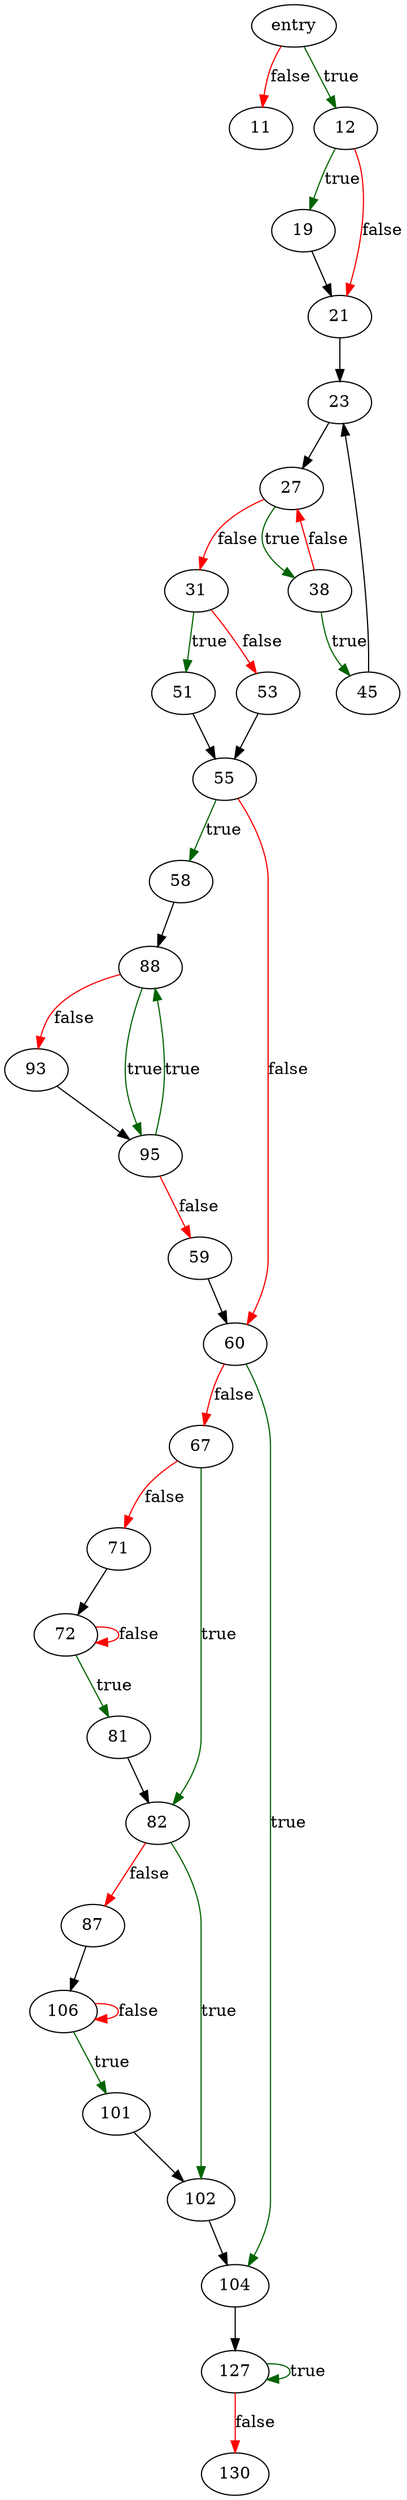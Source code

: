 digraph "main" {
	// Node definitions.
	2 [label=entry];
	11;
	12;
	19;
	21;
	23;
	27;
	31;
	38;
	45;
	51;
	53;
	55;
	58;
	59;
	60;
	67;
	71;
	72;
	81;
	82;
	87;
	88;
	93;
	95;
	101;
	102;
	104;
	106;
	127;
	130;

	// Edge definitions.
	2 -> 11 [
		color=red
		label=false
	];
	2 -> 12 [
		color=darkgreen
		label=true
	];
	12 -> 19 [
		color=darkgreen
		label=true
	];
	12 -> 21 [
		color=red
		label=false
	];
	19 -> 21;
	21 -> 23;
	23 -> 27;
	27 -> 31 [
		color=red
		label=false
	];
	27 -> 38 [
		color=darkgreen
		label=true
	];
	31 -> 51 [
		color=darkgreen
		label=true
	];
	31 -> 53 [
		color=red
		label=false
	];
	38 -> 27 [
		color=red
		label=false
	];
	38 -> 45 [
		color=darkgreen
		label=true
	];
	45 -> 23;
	51 -> 55;
	53 -> 55;
	55 -> 58 [
		color=darkgreen
		label=true
	];
	55 -> 60 [
		color=red
		label=false
	];
	58 -> 88;
	59 -> 60;
	60 -> 67 [
		color=red
		label=false
	];
	60 -> 104 [
		color=darkgreen
		label=true
	];
	67 -> 71 [
		color=red
		label=false
	];
	67 -> 82 [
		color=darkgreen
		label=true
	];
	71 -> 72;
	72 -> 72 [
		color=red
		label=false
	];
	72 -> 81 [
		color=darkgreen
		label=true
	];
	81 -> 82;
	82 -> 87 [
		color=red
		label=false
	];
	82 -> 102 [
		color=darkgreen
		label=true
	];
	87 -> 106;
	88 -> 93 [
		color=red
		label=false
	];
	88 -> 95 [
		color=darkgreen
		label=true
	];
	93 -> 95;
	95 -> 59 [
		color=red
		label=false
	];
	95 -> 88 [
		color=darkgreen
		label=true
	];
	101 -> 102;
	102 -> 104;
	104 -> 127;
	106 -> 101 [
		color=darkgreen
		label=true
	];
	106 -> 106 [
		color=red
		label=false
	];
	127 -> 127 [
		color=darkgreen
		label=true
	];
	127 -> 130 [
		color=red
		label=false
	];
}